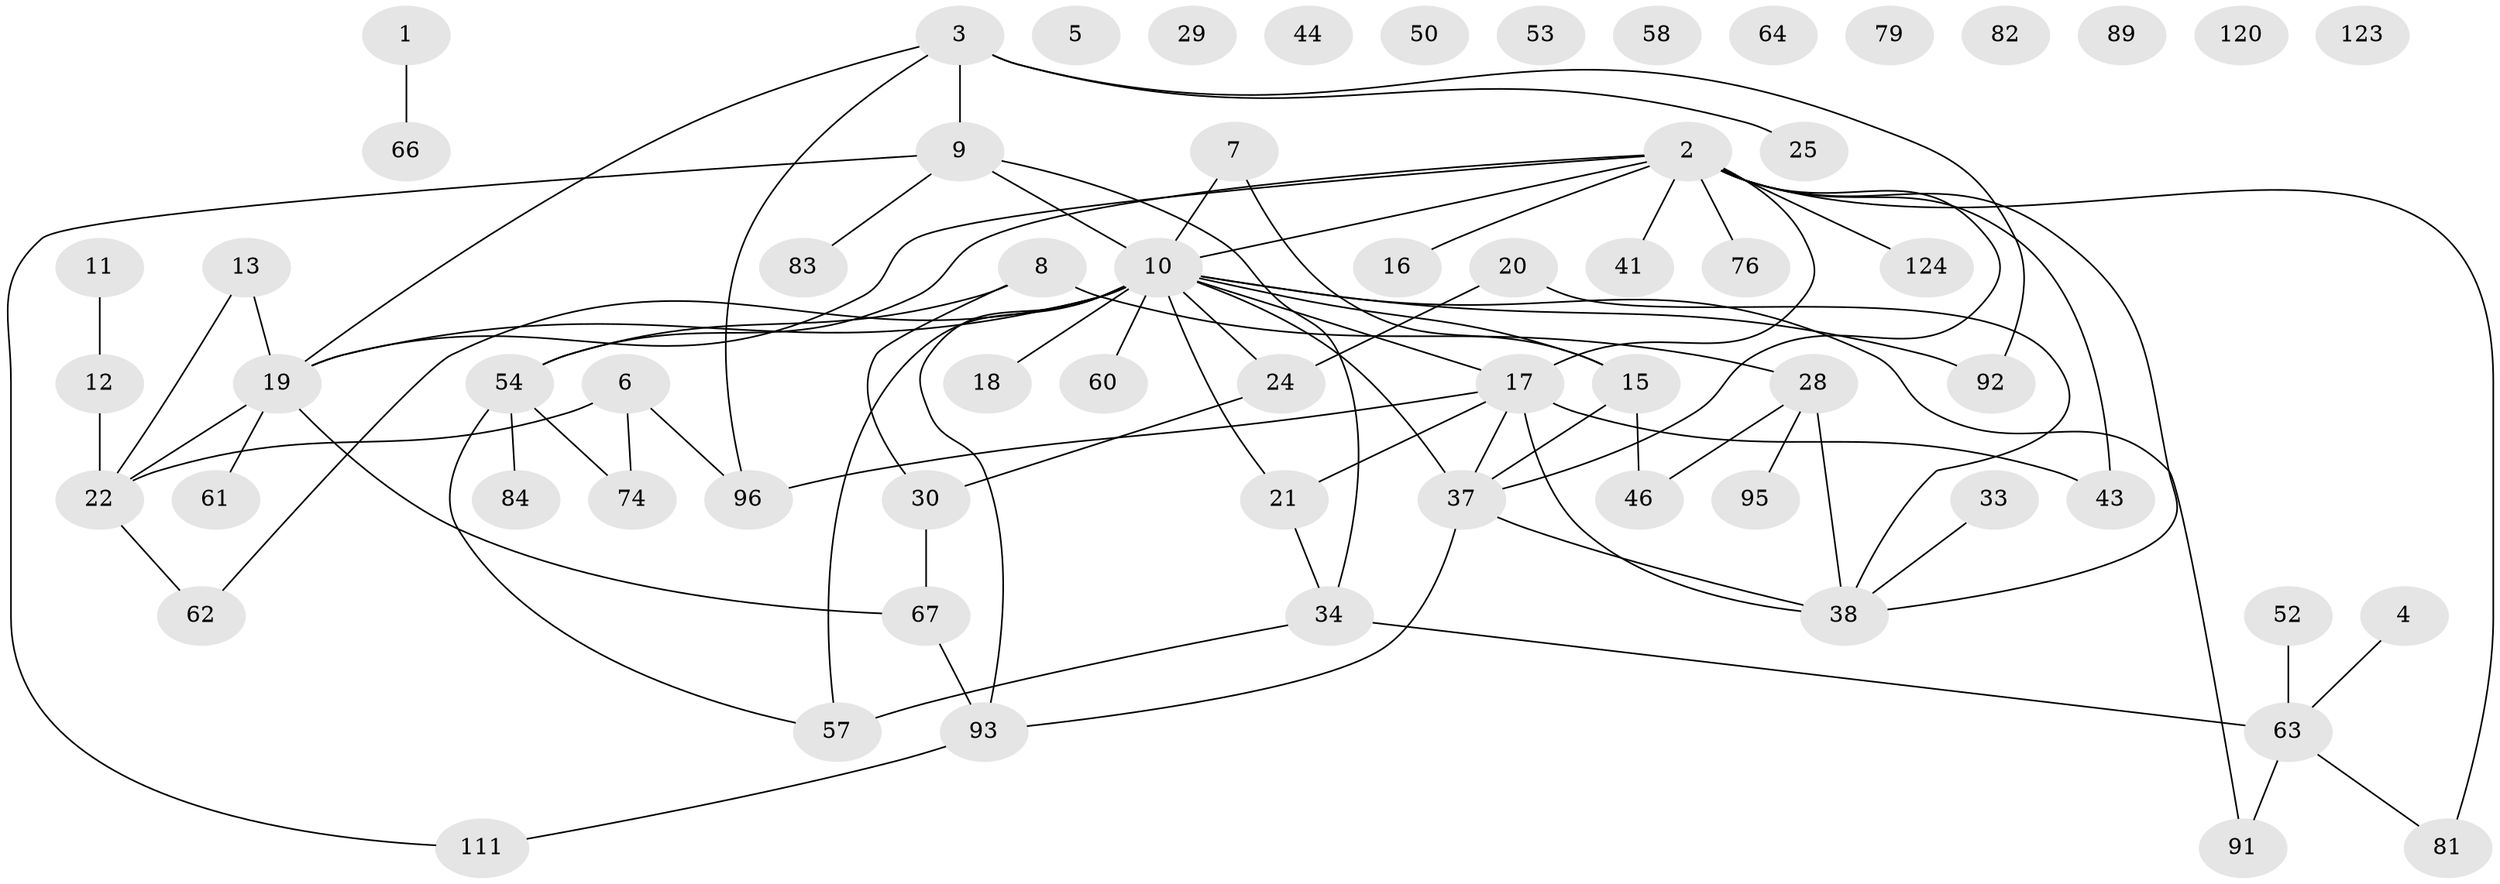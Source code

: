 // original degree distribution, {1: 0.2214765100671141, 4: 0.12751677852348994, 2: 0.3221476510067114, 0: 0.0738255033557047, 3: 0.18791946308724833, 5: 0.03355704697986577, 7: 0.013422818791946308, 6: 0.020134228187919462}
// Generated by graph-tools (version 1.1) at 2025/16/03/04/25 18:16:31]
// undirected, 64 vertices, 80 edges
graph export_dot {
graph [start="1"]
  node [color=gray90,style=filled];
  1 [super="+133"];
  2 [super="+130+105+59"];
  3 [super="+51+14"];
  4 [super="+35"];
  5;
  6 [super="+109"];
  7;
  8 [super="+139+144"];
  9 [super="+47+78+42+23"];
  10 [super="+27"];
  11 [super="+26"];
  12 [super="+145"];
  13;
  15 [super="+137+94"];
  16 [super="+73"];
  17 [super="+138+98"];
  18 [super="+77"];
  19 [super="+101+56+88"];
  20 [super="+45+136"];
  21 [super="+90"];
  22 [super="+108+87+71+75"];
  24 [super="+68"];
  25;
  28 [super="+86"];
  29 [super="+127"];
  30 [super="+36"];
  33;
  34 [super="+80"];
  37 [super="+65+121"];
  38 [super="+102+97+72"];
  41;
  43 [super="+125+69"];
  44;
  46;
  50;
  52;
  53;
  54 [super="+134"];
  57 [super="+99"];
  58;
  60;
  61;
  62 [super="+147+85"];
  63 [super="+135+103"];
  64;
  66;
  67;
  74;
  76;
  79;
  81;
  82;
  83;
  84;
  89;
  91;
  92;
  93 [super="+110"];
  95;
  96;
  111 [super="+146"];
  120;
  123;
  124;
  1 -- 66;
  2 -- 19;
  2 -- 38;
  2 -- 81;
  2 -- 43;
  2 -- 76;
  2 -- 17;
  2 -- 37;
  2 -- 54;
  2 -- 41;
  2 -- 124;
  2 -- 16;
  2 -- 10 [weight=2];
  3 -- 9;
  3 -- 92;
  3 -- 25;
  3 -- 19;
  3 -- 96;
  4 -- 63;
  6 -- 96;
  6 -- 74;
  6 -- 22;
  7 -- 15;
  7 -- 10;
  8 -- 30;
  8 -- 54;
  8 -- 28;
  9 -- 34;
  9 -- 83;
  9 -- 111;
  9 -- 10;
  10 -- 37 [weight=2];
  10 -- 15;
  10 -- 92;
  10 -- 17;
  10 -- 18;
  10 -- 19 [weight=2];
  10 -- 57;
  10 -- 91;
  10 -- 60;
  10 -- 93;
  10 -- 62;
  10 -- 24;
  10 -- 21;
  11 -- 12;
  12 -- 22;
  13 -- 19;
  13 -- 22;
  15 -- 46;
  15 -- 37;
  17 -- 38 [weight=2];
  17 -- 96;
  17 -- 37;
  17 -- 43;
  17 -- 21;
  19 -- 22;
  19 -- 67;
  19 -- 61;
  20 -- 38;
  20 -- 24;
  21 -- 34;
  22 -- 62;
  24 -- 30;
  28 -- 38;
  28 -- 46;
  28 -- 95;
  30 -- 67;
  33 -- 38;
  34 -- 63;
  34 -- 57;
  37 -- 38;
  37 -- 93;
  52 -- 63;
  54 -- 57;
  54 -- 74;
  54 -- 84;
  63 -- 81;
  63 -- 91;
  67 -- 93;
  93 -- 111;
}
